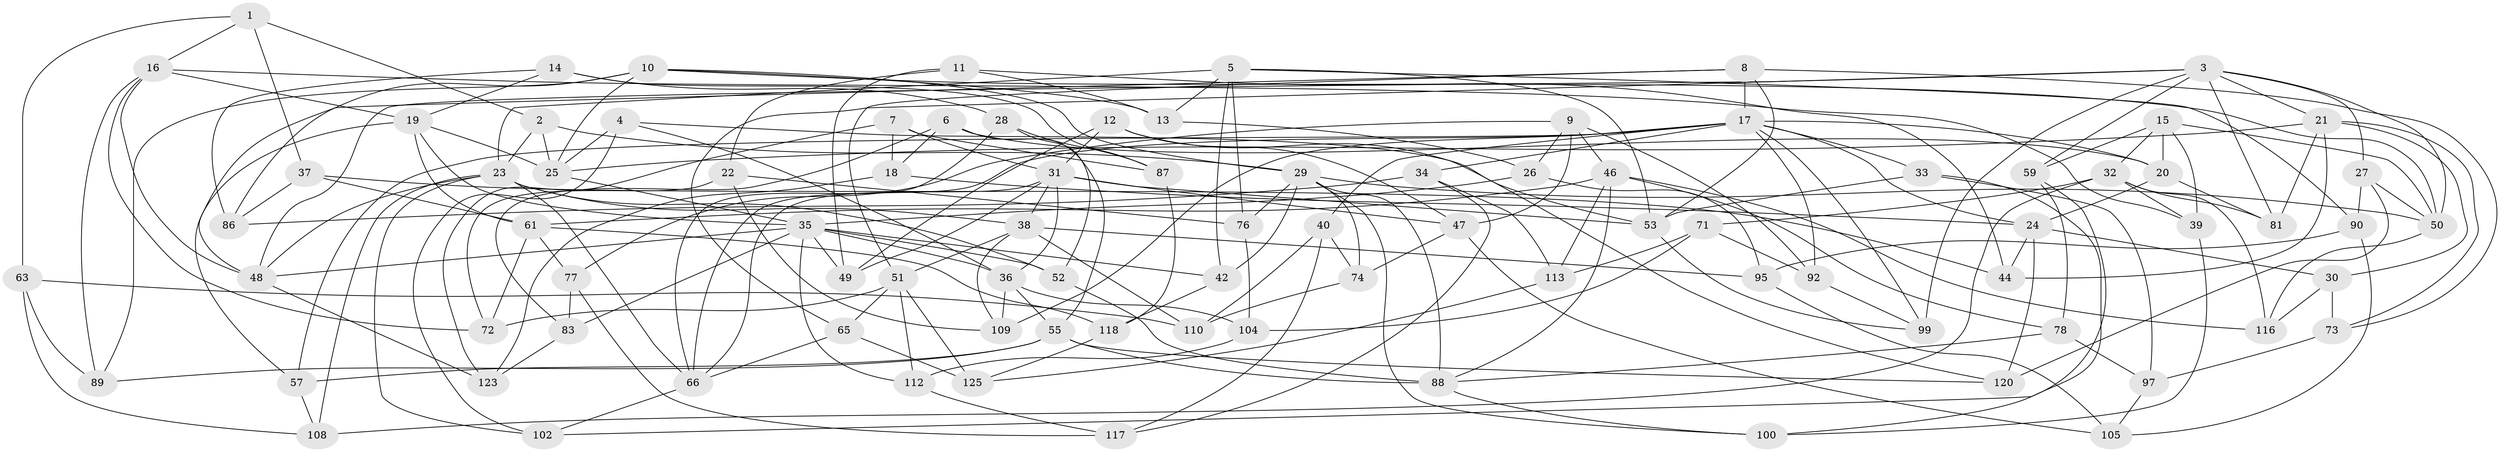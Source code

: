 // original degree distribution, {4: 1.0}
// Generated by graph-tools (version 1.1) at 2025/20/03/04/25 18:20:28]
// undirected, 90 vertices, 216 edges
graph export_dot {
graph [start="1"]
  node [color=gray90,style=filled];
  1;
  2;
  3 [super="+45"];
  4;
  5 [super="+58"];
  6;
  7;
  8 [super="+75"];
  9 [super="+93"];
  10 [super="+101"];
  11;
  12;
  13;
  14;
  15 [super="+41"];
  16 [super="+122"];
  17 [super="+70+107"];
  18;
  19 [super="+96"];
  20 [super="+80"];
  21 [super="+124"];
  22;
  23 [super="+64+115"];
  24 [super="+43"];
  25 [super="+69"];
  26;
  27;
  28;
  29 [super="+98+60"];
  30;
  31 [super="+84+114"];
  32 [super="+82"];
  33;
  34;
  35 [super="+79+106+54"];
  36 [super="+85"];
  37;
  38 [super="+67"];
  39;
  40;
  42;
  44;
  46 [super="+129"];
  47 [super="+103"];
  48 [super="+111"];
  49;
  50 [super="+91"];
  51 [super="+68"];
  52;
  53 [super="+56"];
  55 [super="+119"];
  57;
  59;
  61 [super="+62"];
  63;
  65;
  66 [super="+94"];
  71;
  72;
  73;
  74;
  76;
  77;
  78;
  81;
  83;
  86;
  87;
  88 [super="+121"];
  89;
  90;
  92;
  95;
  97;
  99;
  100;
  102;
  104;
  105;
  108;
  109;
  110;
  112;
  113;
  116;
  117;
  118;
  120;
  123;
  125;
  1 -- 2;
  1 -- 37;
  1 -- 63;
  1 -- 16;
  2 -- 25;
  2 -- 29;
  2 -- 23;
  3 -- 99;
  3 -- 65;
  3 -- 50;
  3 -- 48;
  3 -- 81;
  3 -- 21;
  3 -- 59;
  3 -- 27;
  4 -- 36;
  4 -- 102;
  4 -- 53;
  4 -- 25;
  5 -- 76;
  5 -- 53;
  5 -- 13;
  5 -- 42;
  5 -- 90;
  5 -- 23;
  6 -- 18;
  6 -- 20;
  6 -- 83;
  6 -- 55;
  7 -- 87;
  7 -- 18;
  7 -- 123;
  7 -- 31;
  8 -- 51;
  8 -- 73;
  8 -- 48;
  8 -- 53;
  8 -- 17 [weight=2];
  9 -- 92;
  9 -- 77;
  9 -- 46;
  9 -- 26;
  9 -- 47 [weight=2];
  10 -- 13;
  10 -- 50;
  10 -- 86;
  10 -- 89;
  10 -- 25;
  10 -- 29;
  11 -- 44;
  11 -- 13;
  11 -- 22;
  11 -- 49;
  12 -- 31;
  12 -- 120;
  12 -- 47;
  12 -- 49;
  13 -- 26;
  14 -- 86;
  14 -- 87;
  14 -- 28;
  14 -- 19;
  15 -- 32;
  15 -- 39;
  15 -- 20 [weight=2];
  15 -- 50;
  15 -- 59;
  16 -- 39;
  16 -- 48;
  16 -- 19;
  16 -- 72;
  16 -- 89;
  17 -- 92;
  17 -- 34;
  17 -- 33;
  17 -- 99;
  17 -- 57;
  17 -- 109;
  17 -- 20;
  17 -- 40;
  17 -- 24;
  17 -- 66;
  18 -- 123;
  18 -- 24;
  19 -- 25;
  19 -- 57;
  19 -- 35;
  19 -- 61;
  20 -- 81;
  20 -- 24;
  21 -- 30;
  21 -- 44;
  21 -- 25;
  21 -- 81;
  21 -- 73;
  22 -- 109;
  22 -- 76;
  22 -- 72;
  23 -- 102;
  23 -- 38;
  23 -- 48;
  23 -- 108;
  23 -- 52;
  23 -- 66;
  24 -- 44;
  24 -- 120;
  24 -- 30;
  25 -- 35;
  26 -- 95;
  26 -- 35;
  27 -- 90;
  27 -- 120;
  27 -- 50;
  28 -- 52;
  28 -- 66;
  28 -- 87;
  29 -- 88;
  29 -- 42;
  29 -- 50;
  29 -- 74;
  29 -- 100;
  29 -- 76;
  30 -- 73;
  30 -- 116;
  31 -- 49;
  31 -- 36;
  31 -- 38;
  31 -- 47;
  31 -- 53;
  31 -- 66;
  32 -- 116;
  32 -- 39;
  32 -- 81;
  32 -- 108;
  32 -- 71;
  33 -- 100;
  33 -- 97;
  33 -- 53;
  34 -- 117;
  34 -- 113;
  34 -- 86;
  35 -- 83;
  35 -- 52;
  35 -- 48;
  35 -- 42;
  35 -- 112;
  35 -- 49;
  35 -- 36;
  36 -- 104;
  36 -- 109;
  36 -- 55;
  37 -- 44;
  37 -- 61;
  37 -- 86;
  38 -- 110;
  38 -- 95;
  38 -- 51;
  38 -- 109;
  39 -- 100;
  40 -- 74;
  40 -- 117;
  40 -- 110;
  42 -- 118;
  46 -- 78;
  46 -- 61;
  46 -- 88;
  46 -- 116;
  46 -- 113;
  47 -- 105;
  47 -- 74;
  48 -- 123;
  50 -- 116;
  51 -- 65;
  51 -- 112;
  51 -- 72;
  51 -- 125;
  52 -- 88;
  53 -- 99;
  55 -- 57;
  55 -- 89;
  55 -- 120;
  55 -- 88;
  57 -- 108;
  59 -- 78;
  59 -- 102;
  61 -- 118;
  61 -- 72;
  61 -- 77;
  63 -- 110;
  63 -- 108;
  63 -- 89;
  65 -- 125;
  65 -- 66;
  66 -- 102;
  71 -- 113;
  71 -- 92;
  71 -- 104;
  73 -- 97;
  74 -- 110;
  76 -- 104;
  77 -- 117;
  77 -- 83;
  78 -- 88;
  78 -- 97;
  83 -- 123;
  87 -- 118;
  88 -- 100;
  90 -- 105;
  90 -- 95;
  92 -- 99;
  95 -- 105;
  97 -- 105;
  104 -- 112;
  112 -- 117;
  113 -- 125;
  118 -- 125;
}
